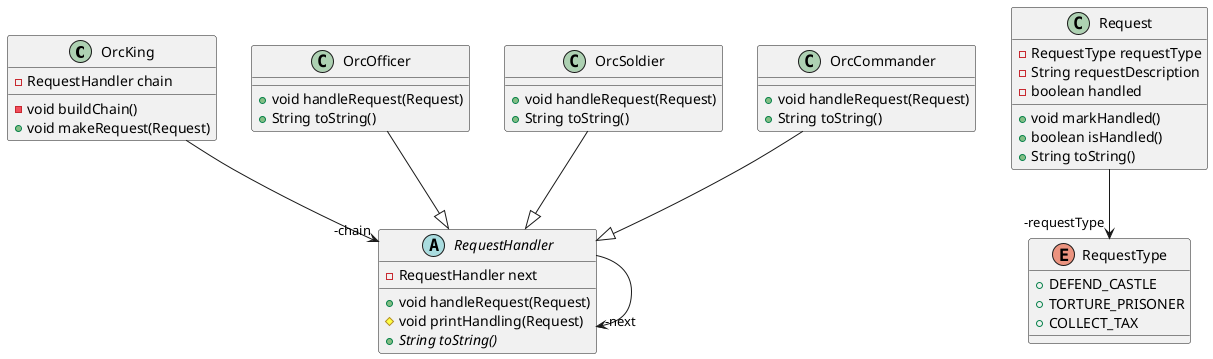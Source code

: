@startuml
class OrcKing {
- RequestHandler chain
- void buildChain()
+ void makeRequest(Request)
}
abstract class RequestHandler {
- RequestHandler next
+ void handleRequest(Request)
# void printHandling(Request)
+ {abstract}String toString()
}
class OrcOfficer {
+ void handleRequest(Request)
+ String toString()
}
class OrcSoldier {
+ void handleRequest(Request)
+ String toString()
}
class OrcCommander {
+ void handleRequest(Request)
+ String toString()
}
enum RequestType {
+  DEFEND_CASTLE
+  TORTURE_PRISONER
+  COLLECT_TAX
}
class Request {
- RequestType requestType
- String requestDescription
- boolean handled
+ void markHandled()
+ boolean isHandled()
+ String toString()
}


OrcKing -->  "-chain" RequestHandler
RequestHandler -->  "-next" RequestHandler
Request -->  "-requestType" RequestType
OrcCommander --|> RequestHandler
OrcOfficer --|> RequestHandler
OrcSoldier --|> RequestHandler
@enduml